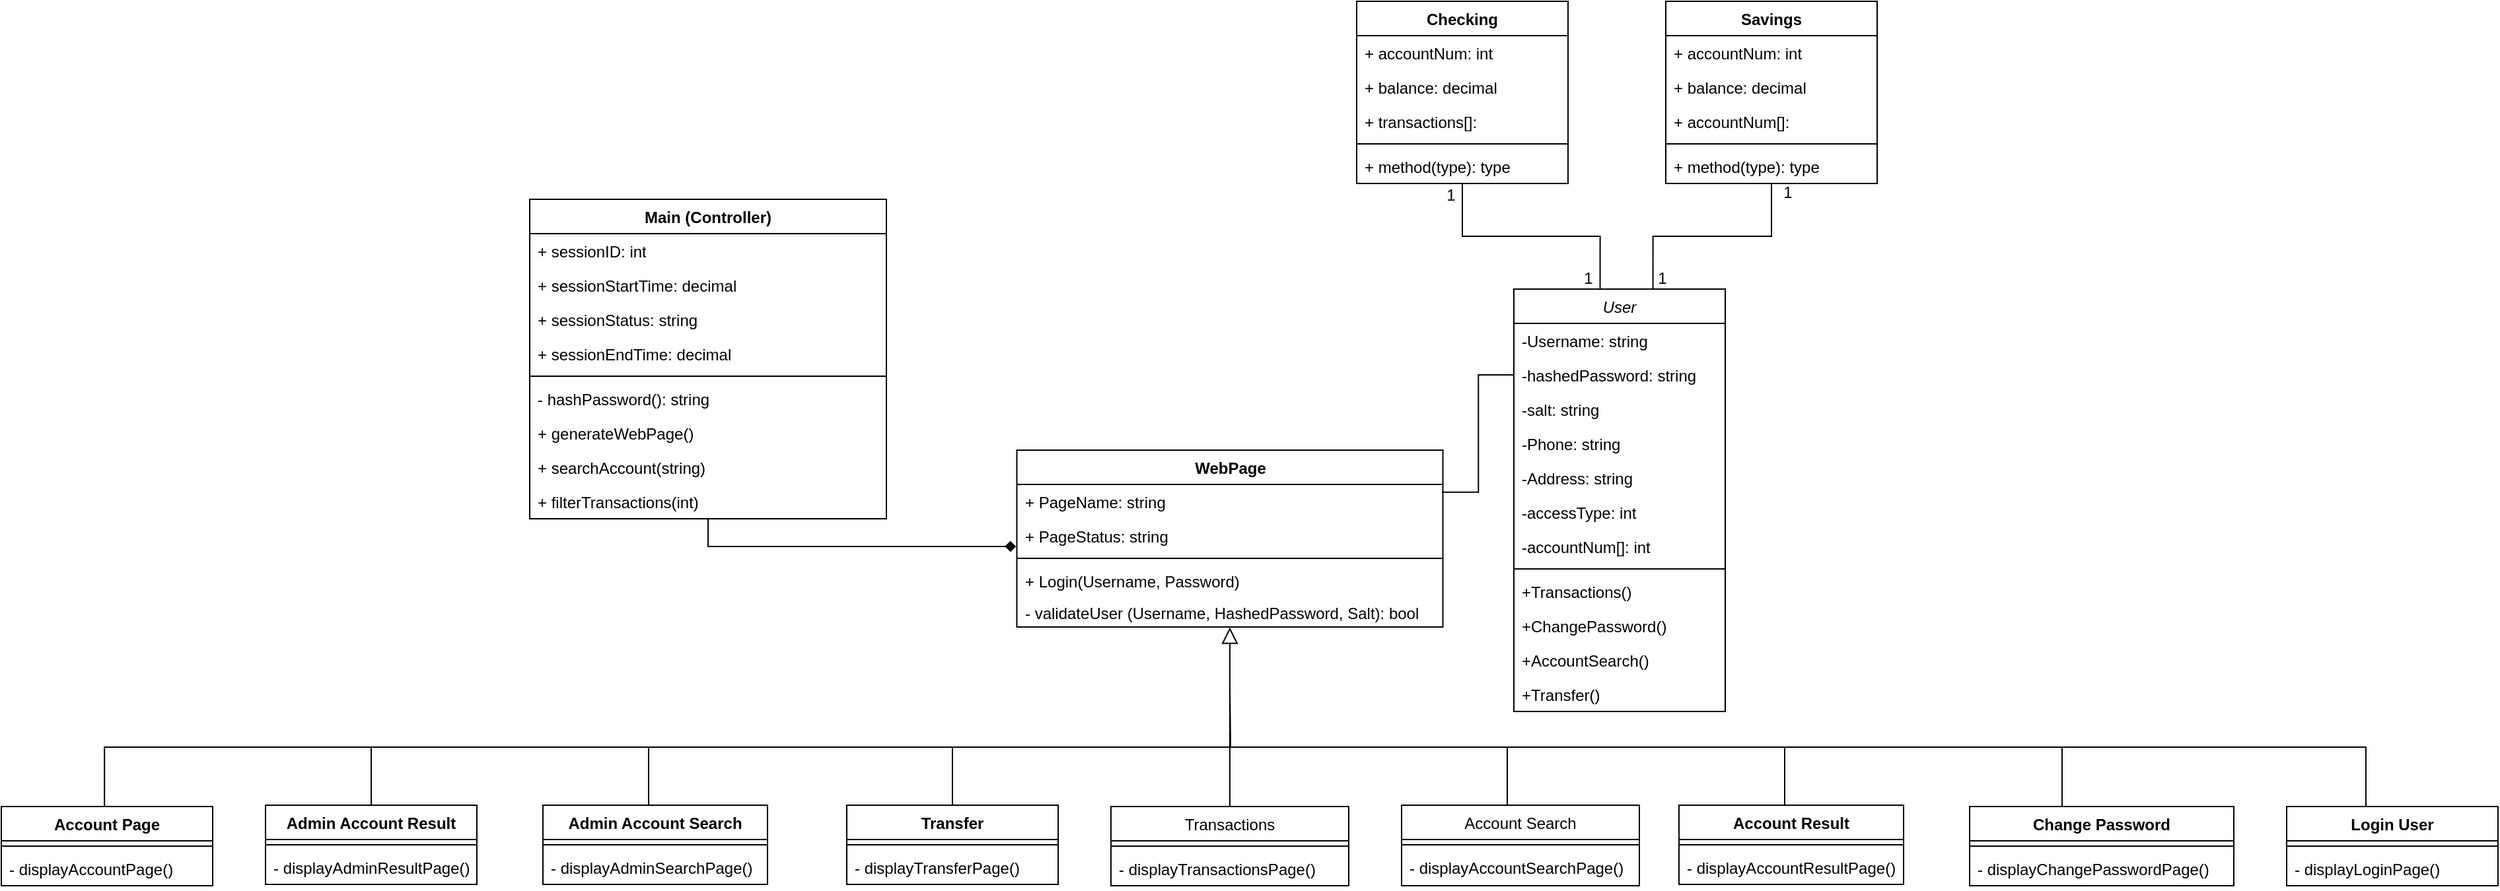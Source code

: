 <mxfile version="23.0.2" type="device">
  <diagram id="C5RBs43oDa-KdzZeNtuy" name="Page-1">
    <mxGraphModel dx="2993" dy="1503" grid="1" gridSize="10" guides="1" tooltips="1" connect="1" arrows="1" fold="1" page="0" pageScale="1" pageWidth="827" pageHeight="1169" math="0" shadow="0">
      <root>
        <mxCell id="WIyWlLk6GJQsqaUBKTNV-0" />
        <mxCell id="WIyWlLk6GJQsqaUBKTNV-1" parent="WIyWlLk6GJQsqaUBKTNV-0" />
        <mxCell id="zkfFHV4jXpPFQw0GAbJ--0" value="User" style="swimlane;fontStyle=2;align=center;verticalAlign=top;childLayout=stackLayout;horizontal=1;startSize=26;horizontalStack=0;resizeParent=1;resizeLast=0;collapsible=1;marginBottom=0;rounded=0;shadow=0;strokeWidth=1;" parent="WIyWlLk6GJQsqaUBKTNV-1" vertex="1">
          <mxGeometry x="-155" y="-2" width="160" height="320" as="geometry">
            <mxRectangle x="230" y="140" width="160" height="26" as="alternateBounds" />
          </mxGeometry>
        </mxCell>
        <mxCell id="zkfFHV4jXpPFQw0GAbJ--1" value="-Username: string" style="text;align=left;verticalAlign=top;spacingLeft=4;spacingRight=4;overflow=hidden;rotatable=0;points=[[0,0.5],[1,0.5]];portConstraint=eastwest;" parent="zkfFHV4jXpPFQw0GAbJ--0" vertex="1">
          <mxGeometry y="26" width="160" height="26" as="geometry" />
        </mxCell>
        <mxCell id="zkfFHV4jXpPFQw0GAbJ--2" value="-hashedPassword: string" style="text;align=left;verticalAlign=top;spacingLeft=4;spacingRight=4;overflow=hidden;rotatable=0;points=[[0,0.5],[1,0.5]];portConstraint=eastwest;rounded=0;shadow=0;html=0;" parent="zkfFHV4jXpPFQw0GAbJ--0" vertex="1">
          <mxGeometry y="52" width="160" height="26" as="geometry" />
        </mxCell>
        <mxCell id="U9IKEfhW0qDTmxx3z3BE-90" value="-salt: string" style="text;align=left;verticalAlign=top;spacingLeft=4;spacingRight=4;overflow=hidden;rotatable=0;points=[[0,0.5],[1,0.5]];portConstraint=eastwest;rounded=0;shadow=0;html=0;" parent="zkfFHV4jXpPFQw0GAbJ--0" vertex="1">
          <mxGeometry y="78" width="160" height="26" as="geometry" />
        </mxCell>
        <mxCell id="zkfFHV4jXpPFQw0GAbJ--3" value="-Phone: string" style="text;align=left;verticalAlign=top;spacingLeft=4;spacingRight=4;overflow=hidden;rotatable=0;points=[[0,0.5],[1,0.5]];portConstraint=eastwest;rounded=0;shadow=0;html=0;" parent="zkfFHV4jXpPFQw0GAbJ--0" vertex="1">
          <mxGeometry y="104" width="160" height="26" as="geometry" />
        </mxCell>
        <mxCell id="U9IKEfhW0qDTmxx3z3BE-85" value="-Address: string" style="text;align=left;verticalAlign=top;spacingLeft=4;spacingRight=4;overflow=hidden;rotatable=0;points=[[0,0.5],[1,0.5]];portConstraint=eastwest;rounded=0;shadow=0;html=0;" parent="zkfFHV4jXpPFQw0GAbJ--0" vertex="1">
          <mxGeometry y="130" width="160" height="26" as="geometry" />
        </mxCell>
        <mxCell id="U9IKEfhW0qDTmxx3z3BE-86" value="-accessType: int" style="text;align=left;verticalAlign=top;spacingLeft=4;spacingRight=4;overflow=hidden;rotatable=0;points=[[0,0.5],[1,0.5]];portConstraint=eastwest;rounded=0;shadow=0;html=0;" parent="zkfFHV4jXpPFQw0GAbJ--0" vertex="1">
          <mxGeometry y="156" width="160" height="26" as="geometry" />
        </mxCell>
        <mxCell id="U9IKEfhW0qDTmxx3z3BE-89" value="-accountNum[]: int" style="text;align=left;verticalAlign=top;spacingLeft=4;spacingRight=4;overflow=hidden;rotatable=0;points=[[0,0.5],[1,0.5]];portConstraint=eastwest;rounded=0;shadow=0;html=0;" parent="zkfFHV4jXpPFQw0GAbJ--0" vertex="1">
          <mxGeometry y="182" width="160" height="26" as="geometry" />
        </mxCell>
        <mxCell id="zkfFHV4jXpPFQw0GAbJ--4" value="" style="line;html=1;strokeWidth=1;align=left;verticalAlign=middle;spacingTop=-1;spacingLeft=3;spacingRight=3;rotatable=0;labelPosition=right;points=[];portConstraint=eastwest;" parent="zkfFHV4jXpPFQw0GAbJ--0" vertex="1">
          <mxGeometry y="208" width="160" height="8" as="geometry" />
        </mxCell>
        <mxCell id="zkfFHV4jXpPFQw0GAbJ--5" value="+Transactions()" style="text;align=left;verticalAlign=top;spacingLeft=4;spacingRight=4;overflow=hidden;rotatable=0;points=[[0,0.5],[1,0.5]];portConstraint=eastwest;" parent="zkfFHV4jXpPFQw0GAbJ--0" vertex="1">
          <mxGeometry y="216" width="160" height="26" as="geometry" />
        </mxCell>
        <mxCell id="U9IKEfhW0qDTmxx3z3BE-101" value="+ChangePassword()" style="text;align=left;verticalAlign=top;spacingLeft=4;spacingRight=4;overflow=hidden;rotatable=0;points=[[0,0.5],[1,0.5]];portConstraint=eastwest;" parent="zkfFHV4jXpPFQw0GAbJ--0" vertex="1">
          <mxGeometry y="242" width="160" height="26" as="geometry" />
        </mxCell>
        <mxCell id="U9IKEfhW0qDTmxx3z3BE-102" value="+AccountSearch()" style="text;align=left;verticalAlign=top;spacingLeft=4;spacingRight=4;overflow=hidden;rotatable=0;points=[[0,0.5],[1,0.5]];portConstraint=eastwest;" parent="zkfFHV4jXpPFQw0GAbJ--0" vertex="1">
          <mxGeometry y="268" width="160" height="26" as="geometry" />
        </mxCell>
        <mxCell id="U9IKEfhW0qDTmxx3z3BE-87" value="+Transfer()" style="text;align=left;verticalAlign=top;spacingLeft=4;spacingRight=4;overflow=hidden;rotatable=0;points=[[0,0.5],[1,0.5]];portConstraint=eastwest;" parent="zkfFHV4jXpPFQw0GAbJ--0" vertex="1">
          <mxGeometry y="294" width="160" height="26" as="geometry" />
        </mxCell>
        <mxCell id="U9IKEfhW0qDTmxx3z3BE-13" style="edgeStyle=orthogonalEdgeStyle;rounded=0;orthogonalLoop=1;jettySize=auto;html=1;exitX=0.5;exitY=1;exitDx=0;exitDy=0;entryX=-0.002;entryY=0.807;entryDx=0;entryDy=0;endArrow=diamond;endFill=1;entryPerimeter=0;" parent="WIyWlLk6GJQsqaUBKTNV-1" source="U9IKEfhW0qDTmxx3z3BE-5" target="U9IKEfhW0qDTmxx3z3BE-103" edge="1">
          <mxGeometry relative="1" as="geometry" />
        </mxCell>
        <mxCell id="U9IKEfhW0qDTmxx3z3BE-5" value="Main (Controller)" style="swimlane;fontStyle=1;align=center;verticalAlign=top;childLayout=stackLayout;horizontal=1;startSize=26;horizontalStack=0;resizeParent=1;resizeParentMax=0;resizeLast=0;collapsible=1;marginBottom=0;whiteSpace=wrap;html=1;" parent="WIyWlLk6GJQsqaUBKTNV-1" vertex="1">
          <mxGeometry x="-900" y="-70" width="270" height="242" as="geometry" />
        </mxCell>
        <mxCell id="U9IKEfhW0qDTmxx3z3BE-6" value="+ sessionID: int" style="text;strokeColor=none;fillColor=none;align=left;verticalAlign=top;spacingLeft=4;spacingRight=4;overflow=hidden;rotatable=0;points=[[0,0.5],[1,0.5]];portConstraint=eastwest;whiteSpace=wrap;html=1;" parent="U9IKEfhW0qDTmxx3z3BE-5" vertex="1">
          <mxGeometry y="26" width="270" height="26" as="geometry" />
        </mxCell>
        <mxCell id="j_I1Y4O-7dPS4a24iLhH-1" value="+ sessionStartTime: decimal" style="text;strokeColor=none;fillColor=none;align=left;verticalAlign=top;spacingLeft=4;spacingRight=4;overflow=hidden;rotatable=0;points=[[0,0.5],[1,0.5]];portConstraint=eastwest;whiteSpace=wrap;html=1;" vertex="1" parent="U9IKEfhW0qDTmxx3z3BE-5">
          <mxGeometry y="52" width="270" height="26" as="geometry" />
        </mxCell>
        <mxCell id="j_I1Y4O-7dPS4a24iLhH-0" value="+ sessionStatus: string" style="text;strokeColor=none;fillColor=none;align=left;verticalAlign=top;spacingLeft=4;spacingRight=4;overflow=hidden;rotatable=0;points=[[0,0.5],[1,0.5]];portConstraint=eastwest;whiteSpace=wrap;html=1;" vertex="1" parent="U9IKEfhW0qDTmxx3z3BE-5">
          <mxGeometry y="78" width="270" height="26" as="geometry" />
        </mxCell>
        <mxCell id="j_I1Y4O-7dPS4a24iLhH-2" value="+ sessionEndTime: decimal" style="text;strokeColor=none;fillColor=none;align=left;verticalAlign=top;spacingLeft=4;spacingRight=4;overflow=hidden;rotatable=0;points=[[0,0.5],[1,0.5]];portConstraint=eastwest;whiteSpace=wrap;html=1;" vertex="1" parent="U9IKEfhW0qDTmxx3z3BE-5">
          <mxGeometry y="104" width="270" height="26" as="geometry" />
        </mxCell>
        <mxCell id="U9IKEfhW0qDTmxx3z3BE-7" value="" style="line;strokeWidth=1;fillColor=none;align=left;verticalAlign=middle;spacingTop=-1;spacingLeft=3;spacingRight=3;rotatable=0;labelPosition=right;points=[];portConstraint=eastwest;strokeColor=inherit;" parent="U9IKEfhW0qDTmxx3z3BE-5" vertex="1">
          <mxGeometry y="130" width="270" height="8" as="geometry" />
        </mxCell>
        <mxCell id="U9IKEfhW0qDTmxx3z3BE-8" value="- hashPassword(): string" style="text;strokeColor=none;fillColor=none;align=left;verticalAlign=top;spacingLeft=4;spacingRight=4;overflow=hidden;rotatable=0;points=[[0,0.5],[1,0.5]];portConstraint=eastwest;whiteSpace=wrap;html=1;" parent="U9IKEfhW0qDTmxx3z3BE-5" vertex="1">
          <mxGeometry y="138" width="270" height="26" as="geometry" />
        </mxCell>
        <mxCell id="j_I1Y4O-7dPS4a24iLhH-4" value="+ generateWebPage()" style="text;strokeColor=none;fillColor=none;align=left;verticalAlign=top;spacingLeft=4;spacingRight=4;overflow=hidden;rotatable=0;points=[[0,0.5],[1,0.5]];portConstraint=eastwest;whiteSpace=wrap;html=1;" vertex="1" parent="U9IKEfhW0qDTmxx3z3BE-5">
          <mxGeometry y="164" width="270" height="26" as="geometry" />
        </mxCell>
        <mxCell id="j_I1Y4O-7dPS4a24iLhH-3" value="+ searchAccount(string)" style="text;strokeColor=none;fillColor=none;align=left;verticalAlign=top;spacingLeft=4;spacingRight=4;overflow=hidden;rotatable=0;points=[[0,0.5],[1,0.5]];portConstraint=eastwest;whiteSpace=wrap;html=1;" vertex="1" parent="U9IKEfhW0qDTmxx3z3BE-5">
          <mxGeometry y="190" width="270" height="26" as="geometry" />
        </mxCell>
        <mxCell id="j_I1Y4O-7dPS4a24iLhH-5" value="+ filterTransactions(int)" style="text;strokeColor=none;fillColor=none;align=left;verticalAlign=top;spacingLeft=4;spacingRight=4;overflow=hidden;rotatable=0;points=[[0,0.5],[1,0.5]];portConstraint=eastwest;whiteSpace=wrap;html=1;" vertex="1" parent="U9IKEfhW0qDTmxx3z3BE-5">
          <mxGeometry y="216" width="270" height="26" as="geometry" />
        </mxCell>
        <mxCell id="U9IKEfhW0qDTmxx3z3BE-9" value="WebPage" style="swimlane;fontStyle=1;align=center;verticalAlign=top;childLayout=stackLayout;horizontal=1;startSize=26;horizontalStack=0;resizeParent=1;resizeParentMax=0;resizeLast=0;collapsible=1;marginBottom=0;whiteSpace=wrap;html=1;" parent="WIyWlLk6GJQsqaUBKTNV-1" vertex="1">
          <mxGeometry x="-531.25" y="120" width="322.5" height="134" as="geometry">
            <mxRectangle x="-450" y="136" width="90" height="30" as="alternateBounds" />
          </mxGeometry>
        </mxCell>
        <mxCell id="U9IKEfhW0qDTmxx3z3BE-10" value="+ PageName: string" style="text;strokeColor=none;fillColor=none;align=left;verticalAlign=top;spacingLeft=4;spacingRight=4;overflow=hidden;rotatable=0;points=[[0,0.5],[1,0.5]];portConstraint=eastwest;whiteSpace=wrap;html=1;" parent="U9IKEfhW0qDTmxx3z3BE-9" vertex="1">
          <mxGeometry y="26" width="322.5" height="26" as="geometry" />
        </mxCell>
        <mxCell id="U9IKEfhW0qDTmxx3z3BE-103" value="+ PageStatus: string" style="text;strokeColor=none;fillColor=none;align=left;verticalAlign=top;spacingLeft=4;spacingRight=4;overflow=hidden;rotatable=0;points=[[0,0.5],[1,0.5]];portConstraint=eastwest;whiteSpace=wrap;html=1;" parent="U9IKEfhW0qDTmxx3z3BE-9" vertex="1">
          <mxGeometry y="52" width="322.5" height="26" as="geometry" />
        </mxCell>
        <mxCell id="U9IKEfhW0qDTmxx3z3BE-11" value="" style="line;strokeWidth=1;fillColor=none;align=left;verticalAlign=middle;spacingTop=-1;spacingLeft=3;spacingRight=3;rotatable=0;labelPosition=right;points=[];portConstraint=eastwest;strokeColor=inherit;" parent="U9IKEfhW0qDTmxx3z3BE-9" vertex="1">
          <mxGeometry y="78" width="322.5" height="8" as="geometry" />
        </mxCell>
        <mxCell id="U9IKEfhW0qDTmxx3z3BE-12" value="+ Login(Username, Password)&lt;br&gt;" style="text;strokeColor=none;fillColor=none;align=left;verticalAlign=top;spacingLeft=4;spacingRight=4;overflow=hidden;rotatable=0;points=[[0,0.5],[1,0.5]];portConstraint=eastwest;whiteSpace=wrap;html=1;" parent="U9IKEfhW0qDTmxx3z3BE-9" vertex="1">
          <mxGeometry y="86" width="322.5" height="24" as="geometry" />
        </mxCell>
        <mxCell id="U9IKEfhW0qDTmxx3z3BE-104" value="- validateUser (Username, HashedPassword, Salt): bool" style="text;strokeColor=none;fillColor=none;align=left;verticalAlign=top;spacingLeft=4;spacingRight=4;overflow=hidden;rotatable=0;points=[[0,0.5],[1,0.5]];portConstraint=eastwest;whiteSpace=wrap;html=1;" parent="U9IKEfhW0qDTmxx3z3BE-9" vertex="1">
          <mxGeometry y="110" width="322.5" height="24" as="geometry" />
        </mxCell>
        <mxCell id="U9IKEfhW0qDTmxx3z3BE-14" style="edgeStyle=orthogonalEdgeStyle;rounded=0;orthogonalLoop=1;jettySize=auto;html=1;exitX=0.998;exitY=0.228;exitDx=0;exitDy=0;entryX=0;entryY=0.5;entryDx=0;entryDy=0;endArrow=none;endFill=0;exitPerimeter=0;" parent="WIyWlLk6GJQsqaUBKTNV-1" source="U9IKEfhW0qDTmxx3z3BE-10" target="zkfFHV4jXpPFQw0GAbJ--2" edge="1">
          <mxGeometry relative="1" as="geometry">
            <mxPoint x="-60" y="139" as="sourcePoint" />
          </mxGeometry>
        </mxCell>
        <mxCell id="j_I1Y4O-7dPS4a24iLhH-14" style="edgeStyle=orthogonalEdgeStyle;rounded=0;orthogonalLoop=1;jettySize=auto;html=1;exitX=0.5;exitY=0;exitDx=0;exitDy=0;endArrow=none;endFill=0;" edge="1" parent="WIyWlLk6GJQsqaUBKTNV-1" source="U9IKEfhW0qDTmxx3z3BE-22">
          <mxGeometry relative="1" as="geometry">
            <mxPoint x="-370" y="340" as="targetPoint" />
            <Array as="points">
              <mxPoint x="-160" y="345" />
              <mxPoint x="-370" y="345" />
            </Array>
          </mxGeometry>
        </mxCell>
        <mxCell id="U9IKEfhW0qDTmxx3z3BE-22" value="Account Search" style="swimlane;fontStyle=0;align=center;verticalAlign=top;childLayout=stackLayout;horizontal=1;startSize=26;horizontalStack=0;resizeParent=1;resizeLast=0;collapsible=1;marginBottom=0;rounded=0;shadow=0;strokeWidth=1;" parent="WIyWlLk6GJQsqaUBKTNV-1" vertex="1">
          <mxGeometry x="-240" y="389" width="180" height="61" as="geometry">
            <mxRectangle x="340" y="380" width="170" height="26" as="alternateBounds" />
          </mxGeometry>
        </mxCell>
        <mxCell id="U9IKEfhW0qDTmxx3z3BE-24" value="" style="line;html=1;strokeWidth=1;align=left;verticalAlign=middle;spacingTop=-1;spacingLeft=3;spacingRight=3;rotatable=0;labelPosition=right;points=[];portConstraint=eastwest;" parent="U9IKEfhW0qDTmxx3z3BE-22" vertex="1">
          <mxGeometry y="26" width="180" height="8" as="geometry" />
        </mxCell>
        <mxCell id="j_I1Y4O-7dPS4a24iLhH-26" value="- displayAccountSearchPage()" style="text;strokeColor=none;fillColor=none;align=left;verticalAlign=top;spacingLeft=4;spacingRight=4;overflow=hidden;rotatable=0;points=[[0,0.5],[1,0.5]];portConstraint=eastwest;whiteSpace=wrap;html=1;" vertex="1" parent="U9IKEfhW0qDTmxx3z3BE-22">
          <mxGeometry y="34" width="180" height="26" as="geometry" />
        </mxCell>
        <mxCell id="j_I1Y4O-7dPS4a24iLhH-15" style="edgeStyle=orthogonalEdgeStyle;rounded=0;orthogonalLoop=1;jettySize=auto;html=1;exitX=0.5;exitY=0;exitDx=0;exitDy=0;endArrow=none;endFill=0;" edge="1" parent="WIyWlLk6GJQsqaUBKTNV-1" source="U9IKEfhW0qDTmxx3z3BE-27">
          <mxGeometry relative="1" as="geometry">
            <mxPoint x="-370" y="300" as="targetPoint" />
          </mxGeometry>
        </mxCell>
        <mxCell id="U9IKEfhW0qDTmxx3z3BE-27" value="Transfer" style="swimlane;fontStyle=1;align=center;verticalAlign=top;childLayout=stackLayout;horizontal=1;startSize=26;horizontalStack=0;resizeParent=1;resizeParentMax=0;resizeLast=0;collapsible=1;marginBottom=0;whiteSpace=wrap;html=1;" parent="WIyWlLk6GJQsqaUBKTNV-1" vertex="1">
          <mxGeometry x="-660" y="389" width="160" height="60" as="geometry" />
        </mxCell>
        <mxCell id="U9IKEfhW0qDTmxx3z3BE-29" value="" style="line;strokeWidth=1;fillColor=none;align=left;verticalAlign=middle;spacingTop=-1;spacingLeft=3;spacingRight=3;rotatable=0;labelPosition=right;points=[];portConstraint=eastwest;strokeColor=inherit;" parent="U9IKEfhW0qDTmxx3z3BE-27" vertex="1">
          <mxGeometry y="26" width="160" height="8" as="geometry" />
        </mxCell>
        <mxCell id="j_I1Y4O-7dPS4a24iLhH-27" value="- displayTransferPage()" style="text;strokeColor=none;fillColor=none;align=left;verticalAlign=top;spacingLeft=4;spacingRight=4;overflow=hidden;rotatable=0;points=[[0,0.5],[1,0.5]];portConstraint=eastwest;whiteSpace=wrap;html=1;" vertex="1" parent="U9IKEfhW0qDTmxx3z3BE-27">
          <mxGeometry y="34" width="160" height="26" as="geometry" />
        </mxCell>
        <mxCell id="j_I1Y4O-7dPS4a24iLhH-16" style="edgeStyle=orthogonalEdgeStyle;rounded=0;orthogonalLoop=1;jettySize=auto;html=1;exitX=0.5;exitY=0;exitDx=0;exitDy=0;endArrow=none;endFill=0;" edge="1" parent="WIyWlLk6GJQsqaUBKTNV-1" source="U9IKEfhW0qDTmxx3z3BE-40">
          <mxGeometry relative="1" as="geometry">
            <mxPoint x="-570" y="345" as="targetPoint" />
            <Array as="points">
              <mxPoint x="-810" y="345" />
            </Array>
          </mxGeometry>
        </mxCell>
        <mxCell id="U9IKEfhW0qDTmxx3z3BE-40" value="Admin Account Search" style="swimlane;fontStyle=1;align=center;verticalAlign=top;childLayout=stackLayout;horizontal=1;startSize=26;horizontalStack=0;resizeParent=1;resizeParentMax=0;resizeLast=0;collapsible=1;marginBottom=0;whiteSpace=wrap;html=1;" parent="WIyWlLk6GJQsqaUBKTNV-1" vertex="1">
          <mxGeometry x="-890" y="389" width="170" height="60" as="geometry" />
        </mxCell>
        <mxCell id="U9IKEfhW0qDTmxx3z3BE-42" value="" style="line;strokeWidth=1;fillColor=none;align=left;verticalAlign=middle;spacingTop=-1;spacingLeft=3;spacingRight=3;rotatable=0;labelPosition=right;points=[];portConstraint=eastwest;strokeColor=inherit;" parent="U9IKEfhW0qDTmxx3z3BE-40" vertex="1">
          <mxGeometry y="26" width="170" height="8" as="geometry" />
        </mxCell>
        <mxCell id="j_I1Y4O-7dPS4a24iLhH-24" value="- displayAdminSearchPage()" style="text;strokeColor=none;fillColor=none;align=left;verticalAlign=top;spacingLeft=4;spacingRight=4;overflow=hidden;rotatable=0;points=[[0,0.5],[1,0.5]];portConstraint=eastwest;whiteSpace=wrap;html=1;" vertex="1" parent="U9IKEfhW0qDTmxx3z3BE-40">
          <mxGeometry y="34" width="170" height="26" as="geometry" />
        </mxCell>
        <mxCell id="j_I1Y4O-7dPS4a24iLhH-19" style="edgeStyle=orthogonalEdgeStyle;rounded=0;orthogonalLoop=1;jettySize=auto;html=1;exitX=0.5;exitY=0;exitDx=0;exitDy=0;endArrow=none;endFill=0;" edge="1" parent="WIyWlLk6GJQsqaUBKTNV-1" source="U9IKEfhW0qDTmxx3z3BE-44">
          <mxGeometry relative="1" as="geometry">
            <mxPoint x="-220" y="345" as="targetPoint" />
            <Array as="points">
              <mxPoint x="50" y="345" />
            </Array>
          </mxGeometry>
        </mxCell>
        <mxCell id="U9IKEfhW0qDTmxx3z3BE-44" value="Account Result" style="swimlane;fontStyle=1;align=center;verticalAlign=top;childLayout=stackLayout;horizontal=1;startSize=26;horizontalStack=0;resizeParent=1;resizeParentMax=0;resizeLast=0;collapsible=1;marginBottom=0;whiteSpace=wrap;html=1;" parent="WIyWlLk6GJQsqaUBKTNV-1" vertex="1">
          <mxGeometry x="-30" y="389" width="170" height="60" as="geometry" />
        </mxCell>
        <mxCell id="U9IKEfhW0qDTmxx3z3BE-46" value="" style="line;strokeWidth=1;fillColor=none;align=left;verticalAlign=middle;spacingTop=-1;spacingLeft=3;spacingRight=3;rotatable=0;labelPosition=right;points=[];portConstraint=eastwest;strokeColor=inherit;" parent="U9IKEfhW0qDTmxx3z3BE-44" vertex="1">
          <mxGeometry y="26" width="170" height="8" as="geometry" />
        </mxCell>
        <mxCell id="j_I1Y4O-7dPS4a24iLhH-28" value="- displayAccountResultPage()" style="text;strokeColor=none;fillColor=none;align=left;verticalAlign=top;spacingLeft=4;spacingRight=4;overflow=hidden;rotatable=0;points=[[0,0.5],[1,0.5]];portConstraint=eastwest;whiteSpace=wrap;html=1;" vertex="1" parent="U9IKEfhW0qDTmxx3z3BE-44">
          <mxGeometry y="34" width="170" height="26" as="geometry" />
        </mxCell>
        <mxCell id="j_I1Y4O-7dPS4a24iLhH-17" style="edgeStyle=orthogonalEdgeStyle;rounded=0;orthogonalLoop=1;jettySize=auto;html=1;exitX=0.5;exitY=0;exitDx=0;exitDy=0;endArrow=none;endFill=0;" edge="1" parent="WIyWlLk6GJQsqaUBKTNV-1" source="U9IKEfhW0qDTmxx3z3BE-48">
          <mxGeometry relative="1" as="geometry">
            <mxPoint x="-770" y="345" as="targetPoint" />
            <Array as="points">
              <mxPoint x="-1020" y="345" />
            </Array>
          </mxGeometry>
        </mxCell>
        <mxCell id="U9IKEfhW0qDTmxx3z3BE-48" value="Admin Account Result" style="swimlane;fontStyle=1;align=center;verticalAlign=top;childLayout=stackLayout;horizontal=1;startSize=26;horizontalStack=0;resizeParent=1;resizeParentMax=0;resizeLast=0;collapsible=1;marginBottom=0;whiteSpace=wrap;html=1;" parent="WIyWlLk6GJQsqaUBKTNV-1" vertex="1">
          <mxGeometry x="-1100" y="389" width="160" height="60" as="geometry" />
        </mxCell>
        <mxCell id="U9IKEfhW0qDTmxx3z3BE-50" value="" style="line;strokeWidth=1;fillColor=none;align=left;verticalAlign=middle;spacingTop=-1;spacingLeft=3;spacingRight=3;rotatable=0;labelPosition=right;points=[];portConstraint=eastwest;strokeColor=inherit;" parent="U9IKEfhW0qDTmxx3z3BE-48" vertex="1">
          <mxGeometry y="26" width="160" height="8" as="geometry" />
        </mxCell>
        <mxCell id="j_I1Y4O-7dPS4a24iLhH-23" value="- displayAdminResultPage()" style="text;strokeColor=none;fillColor=none;align=left;verticalAlign=top;spacingLeft=4;spacingRight=4;overflow=hidden;rotatable=0;points=[[0,0.5],[1,0.5]];portConstraint=eastwest;whiteSpace=wrap;html=1;" vertex="1" parent="U9IKEfhW0qDTmxx3z3BE-48">
          <mxGeometry y="34" width="160" height="26" as="geometry" />
        </mxCell>
        <mxCell id="j_I1Y4O-7dPS4a24iLhH-21" style="edgeStyle=orthogonalEdgeStyle;rounded=0;orthogonalLoop=1;jettySize=auto;html=1;exitX=0.5;exitY=0;exitDx=0;exitDy=0;endArrow=none;endFill=0;" edge="1" parent="WIyWlLk6GJQsqaUBKTNV-1" source="U9IKEfhW0qDTmxx3z3BE-52">
          <mxGeometry relative="1" as="geometry">
            <mxPoint x="260" y="345" as="targetPoint" />
            <Array as="points">
              <mxPoint x="490" y="345" />
            </Array>
          </mxGeometry>
        </mxCell>
        <mxCell id="U9IKEfhW0qDTmxx3z3BE-52" value="Login User" style="swimlane;fontStyle=1;align=center;verticalAlign=top;childLayout=stackLayout;horizontal=1;startSize=26;horizontalStack=0;resizeParent=1;resizeParentMax=0;resizeLast=0;collapsible=1;marginBottom=0;whiteSpace=wrap;html=1;" parent="WIyWlLk6GJQsqaUBKTNV-1" vertex="1">
          <mxGeometry x="430" y="390" width="160" height="60" as="geometry" />
        </mxCell>
        <mxCell id="U9IKEfhW0qDTmxx3z3BE-54" value="" style="line;strokeWidth=1;fillColor=none;align=left;verticalAlign=middle;spacingTop=-1;spacingLeft=3;spacingRight=3;rotatable=0;labelPosition=right;points=[];portConstraint=eastwest;strokeColor=inherit;" parent="U9IKEfhW0qDTmxx3z3BE-52" vertex="1">
          <mxGeometry y="26" width="160" height="8" as="geometry" />
        </mxCell>
        <mxCell id="j_I1Y4O-7dPS4a24iLhH-30" value="- displayLoginPage()" style="text;strokeColor=none;fillColor=none;align=left;verticalAlign=top;spacingLeft=4;spacingRight=4;overflow=hidden;rotatable=0;points=[[0,0.5],[1,0.5]];portConstraint=eastwest;whiteSpace=wrap;html=1;" vertex="1" parent="U9IKEfhW0qDTmxx3z3BE-52">
          <mxGeometry y="34" width="160" height="26" as="geometry" />
        </mxCell>
        <mxCell id="j_I1Y4O-7dPS4a24iLhH-18" style="edgeStyle=orthogonalEdgeStyle;rounded=0;orthogonalLoop=1;jettySize=auto;html=1;exitX=0.488;exitY=0.007;exitDx=0;exitDy=0;endArrow=none;endFill=0;exitPerimeter=0;" edge="1" parent="WIyWlLk6GJQsqaUBKTNV-1" source="U9IKEfhW0qDTmxx3z3BE-56">
          <mxGeometry relative="1" as="geometry">
            <mxPoint x="-1001" y="345" as="targetPoint" />
            <mxPoint x="-1234" y="345" as="sourcePoint" />
            <Array as="points">
              <mxPoint x="-1222" y="345" />
            </Array>
          </mxGeometry>
        </mxCell>
        <mxCell id="U9IKEfhW0qDTmxx3z3BE-56" value="Account Page" style="swimlane;fontStyle=1;align=center;verticalAlign=top;childLayout=stackLayout;horizontal=1;startSize=26;horizontalStack=0;resizeParent=1;resizeParentMax=0;resizeLast=0;collapsible=1;marginBottom=0;whiteSpace=wrap;html=1;" parent="WIyWlLk6GJQsqaUBKTNV-1" vertex="1">
          <mxGeometry x="-1300" y="390" width="160" height="60" as="geometry" />
        </mxCell>
        <mxCell id="U9IKEfhW0qDTmxx3z3BE-58" value="" style="line;strokeWidth=1;fillColor=none;align=left;verticalAlign=middle;spacingTop=-1;spacingLeft=3;spacingRight=3;rotatable=0;labelPosition=right;points=[];portConstraint=eastwest;strokeColor=inherit;" parent="U9IKEfhW0qDTmxx3z3BE-56" vertex="1">
          <mxGeometry y="26" width="160" height="8" as="geometry" />
        </mxCell>
        <mxCell id="U9IKEfhW0qDTmxx3z3BE-59" value="- displayAccountPage()" style="text;strokeColor=none;fillColor=none;align=left;verticalAlign=top;spacingLeft=4;spacingRight=4;overflow=hidden;rotatable=0;points=[[0,0.5],[1,0.5]];portConstraint=eastwest;whiteSpace=wrap;html=1;" parent="U9IKEfhW0qDTmxx3z3BE-56" vertex="1">
          <mxGeometry y="34" width="160" height="26" as="geometry" />
        </mxCell>
        <mxCell id="j_I1Y4O-7dPS4a24iLhH-20" style="edgeStyle=orthogonalEdgeStyle;rounded=0;orthogonalLoop=1;jettySize=auto;html=1;exitX=0.437;exitY=0.001;exitDx=0;exitDy=0;exitPerimeter=0;endArrow=none;endFill=0;" edge="1" parent="WIyWlLk6GJQsqaUBKTNV-1" source="U9IKEfhW0qDTmxx3z3BE-60">
          <mxGeometry relative="1" as="geometry">
            <mxPoint x="40" y="345" as="targetPoint" />
            <mxPoint x="260" y="389.0" as="sourcePoint" />
            <Array as="points">
              <mxPoint x="260" y="345" />
            </Array>
          </mxGeometry>
        </mxCell>
        <mxCell id="U9IKEfhW0qDTmxx3z3BE-60" value="Change Password" style="swimlane;fontStyle=1;align=center;verticalAlign=top;childLayout=stackLayout;horizontal=1;startSize=26;horizontalStack=0;resizeParent=1;resizeParentMax=0;resizeLast=0;collapsible=1;marginBottom=0;whiteSpace=wrap;html=1;" parent="WIyWlLk6GJQsqaUBKTNV-1" vertex="1">
          <mxGeometry x="190" y="390" width="200" height="60" as="geometry" />
        </mxCell>
        <mxCell id="U9IKEfhW0qDTmxx3z3BE-62" value="" style="line;strokeWidth=1;fillColor=none;align=left;verticalAlign=middle;spacingTop=-1;spacingLeft=3;spacingRight=3;rotatable=0;labelPosition=right;points=[];portConstraint=eastwest;strokeColor=inherit;" parent="U9IKEfhW0qDTmxx3z3BE-60" vertex="1">
          <mxGeometry y="26" width="200" height="8" as="geometry" />
        </mxCell>
        <mxCell id="j_I1Y4O-7dPS4a24iLhH-31" value="- displayChangePasswordPage()" style="text;strokeColor=none;fillColor=none;align=left;verticalAlign=top;spacingLeft=4;spacingRight=4;overflow=hidden;rotatable=0;points=[[0,0.5],[1,0.5]];portConstraint=eastwest;whiteSpace=wrap;html=1;" vertex="1" parent="U9IKEfhW0qDTmxx3z3BE-60">
          <mxGeometry y="34" width="200" height="26" as="geometry" />
        </mxCell>
        <mxCell id="U9IKEfhW0qDTmxx3z3BE-92" style="edgeStyle=orthogonalEdgeStyle;rounded=0;orthogonalLoop=1;jettySize=auto;html=1;exitX=0.5;exitY=1;exitDx=0;exitDy=0;endArrow=none;endFill=0;entryX=0.408;entryY=-0.002;entryDx=0;entryDy=0;entryPerimeter=0;" parent="WIyWlLk6GJQsqaUBKTNV-1" source="U9IKEfhW0qDTmxx3z3BE-75" target="zkfFHV4jXpPFQw0GAbJ--0" edge="1">
          <mxGeometry relative="1" as="geometry">
            <mxPoint x="-90" y="40" as="targetPoint" />
          </mxGeometry>
        </mxCell>
        <mxCell id="U9IKEfhW0qDTmxx3z3BE-75" value="Checking" style="swimlane;fontStyle=1;align=center;verticalAlign=top;childLayout=stackLayout;horizontal=1;startSize=26;horizontalStack=0;resizeParent=1;resizeParentMax=0;resizeLast=0;collapsible=1;marginBottom=0;whiteSpace=wrap;html=1;" parent="WIyWlLk6GJQsqaUBKTNV-1" vertex="1">
          <mxGeometry x="-274" y="-220" width="160" height="138" as="geometry" />
        </mxCell>
        <mxCell id="U9IKEfhW0qDTmxx3z3BE-76" value="+ accountNum: int" style="text;strokeColor=none;fillColor=none;align=left;verticalAlign=top;spacingLeft=4;spacingRight=4;overflow=hidden;rotatable=0;points=[[0,0.5],[1,0.5]];portConstraint=eastwest;whiteSpace=wrap;html=1;" parent="U9IKEfhW0qDTmxx3z3BE-75" vertex="1">
          <mxGeometry y="26" width="160" height="26" as="geometry" />
        </mxCell>
        <mxCell id="j_I1Y4O-7dPS4a24iLhH-8" value="+ balance: decimal" style="text;strokeColor=none;fillColor=none;align=left;verticalAlign=top;spacingLeft=4;spacingRight=4;overflow=hidden;rotatable=0;points=[[0,0.5],[1,0.5]];portConstraint=eastwest;whiteSpace=wrap;html=1;" vertex="1" parent="U9IKEfhW0qDTmxx3z3BE-75">
          <mxGeometry y="52" width="160" height="26" as="geometry" />
        </mxCell>
        <mxCell id="j_I1Y4O-7dPS4a24iLhH-10" value="+ transactions[]:&amp;nbsp;" style="text;strokeColor=none;fillColor=none;align=left;verticalAlign=top;spacingLeft=4;spacingRight=4;overflow=hidden;rotatable=0;points=[[0,0.5],[1,0.5]];portConstraint=eastwest;whiteSpace=wrap;html=1;" vertex="1" parent="U9IKEfhW0qDTmxx3z3BE-75">
          <mxGeometry y="78" width="160" height="26" as="geometry" />
        </mxCell>
        <mxCell id="U9IKEfhW0qDTmxx3z3BE-77" value="" style="line;strokeWidth=1;fillColor=none;align=left;verticalAlign=middle;spacingTop=-1;spacingLeft=3;spacingRight=3;rotatable=0;labelPosition=right;points=[];portConstraint=eastwest;strokeColor=inherit;" parent="U9IKEfhW0qDTmxx3z3BE-75" vertex="1">
          <mxGeometry y="104" width="160" height="8" as="geometry" />
        </mxCell>
        <mxCell id="U9IKEfhW0qDTmxx3z3BE-78" value="+ method(type): type" style="text;strokeColor=none;fillColor=none;align=left;verticalAlign=top;spacingLeft=4;spacingRight=4;overflow=hidden;rotatable=0;points=[[0,0.5],[1,0.5]];portConstraint=eastwest;whiteSpace=wrap;html=1;" parent="U9IKEfhW0qDTmxx3z3BE-75" vertex="1">
          <mxGeometry y="112" width="160" height="26" as="geometry" />
        </mxCell>
        <mxCell id="U9IKEfhW0qDTmxx3z3BE-91" style="edgeStyle=orthogonalEdgeStyle;rounded=0;orthogonalLoop=1;jettySize=auto;html=1;exitX=0.5;exitY=1;exitDx=0;exitDy=0;endArrow=none;endFill=0;entryX=0.658;entryY=-0.001;entryDx=0;entryDy=0;entryPerimeter=0;" parent="WIyWlLk6GJQsqaUBKTNV-1" source="U9IKEfhW0qDTmxx3z3BE-79" target="zkfFHV4jXpPFQw0GAbJ--0" edge="1">
          <mxGeometry relative="1" as="geometry">
            <mxPoint x="-50" y="50" as="targetPoint" />
          </mxGeometry>
        </mxCell>
        <mxCell id="U9IKEfhW0qDTmxx3z3BE-79" value="Savings" style="swimlane;fontStyle=1;align=center;verticalAlign=top;childLayout=stackLayout;horizontal=1;startSize=26;horizontalStack=0;resizeParent=1;resizeParentMax=0;resizeLast=0;collapsible=1;marginBottom=0;whiteSpace=wrap;html=1;" parent="WIyWlLk6GJQsqaUBKTNV-1" vertex="1">
          <mxGeometry x="-40" y="-220" width="160" height="138" as="geometry" />
        </mxCell>
        <mxCell id="U9IKEfhW0qDTmxx3z3BE-80" value="+ accountNum: int" style="text;strokeColor=none;fillColor=none;align=left;verticalAlign=top;spacingLeft=4;spacingRight=4;overflow=hidden;rotatable=0;points=[[0,0.5],[1,0.5]];portConstraint=eastwest;whiteSpace=wrap;html=1;" parent="U9IKEfhW0qDTmxx3z3BE-79" vertex="1">
          <mxGeometry y="26" width="160" height="26" as="geometry" />
        </mxCell>
        <mxCell id="j_I1Y4O-7dPS4a24iLhH-7" value="+ balance: decimal" style="text;strokeColor=none;fillColor=none;align=left;verticalAlign=top;spacingLeft=4;spacingRight=4;overflow=hidden;rotatable=0;points=[[0,0.5],[1,0.5]];portConstraint=eastwest;whiteSpace=wrap;html=1;" vertex="1" parent="U9IKEfhW0qDTmxx3z3BE-79">
          <mxGeometry y="52" width="160" height="26" as="geometry" />
        </mxCell>
        <mxCell id="j_I1Y4O-7dPS4a24iLhH-9" value="+ accountNum[]:" style="text;strokeColor=none;fillColor=none;align=left;verticalAlign=top;spacingLeft=4;spacingRight=4;overflow=hidden;rotatable=0;points=[[0,0.5],[1,0.5]];portConstraint=eastwest;whiteSpace=wrap;html=1;" vertex="1" parent="U9IKEfhW0qDTmxx3z3BE-79">
          <mxGeometry y="78" width="160" height="26" as="geometry" />
        </mxCell>
        <mxCell id="U9IKEfhW0qDTmxx3z3BE-81" value="" style="line;strokeWidth=1;fillColor=none;align=left;verticalAlign=middle;spacingTop=-1;spacingLeft=3;spacingRight=3;rotatable=0;labelPosition=right;points=[];portConstraint=eastwest;strokeColor=inherit;" parent="U9IKEfhW0qDTmxx3z3BE-79" vertex="1">
          <mxGeometry y="104" width="160" height="8" as="geometry" />
        </mxCell>
        <mxCell id="U9IKEfhW0qDTmxx3z3BE-82" value="+ method(type): type" style="text;strokeColor=none;fillColor=none;align=left;verticalAlign=top;spacingLeft=4;spacingRight=4;overflow=hidden;rotatable=0;points=[[0,0.5],[1,0.5]];portConstraint=eastwest;whiteSpace=wrap;html=1;" parent="U9IKEfhW0qDTmxx3z3BE-79" vertex="1">
          <mxGeometry y="112" width="160" height="26" as="geometry" />
        </mxCell>
        <mxCell id="U9IKEfhW0qDTmxx3z3BE-96" value="1" style="text;html=1;align=center;verticalAlign=middle;resizable=0;points=[];autosize=1;strokeColor=none;fillColor=none;" parent="WIyWlLk6GJQsqaUBKTNV-1" vertex="1">
          <mxGeometry x="-218" y="-88" width="30" height="30" as="geometry" />
        </mxCell>
        <mxCell id="U9IKEfhW0qDTmxx3z3BE-97" value="1" style="text;html=1;align=center;verticalAlign=middle;resizable=0;points=[];autosize=1;strokeColor=none;fillColor=none;" parent="WIyWlLk6GJQsqaUBKTNV-1" vertex="1">
          <mxGeometry x="-114" y="-25" width="30" height="30" as="geometry" />
        </mxCell>
        <mxCell id="U9IKEfhW0qDTmxx3z3BE-99" value="1" style="text;html=1;align=center;verticalAlign=middle;resizable=0;points=[];autosize=1;strokeColor=none;fillColor=none;" parent="WIyWlLk6GJQsqaUBKTNV-1" vertex="1">
          <mxGeometry x="37" y="-90" width="30" height="30" as="geometry" />
        </mxCell>
        <mxCell id="U9IKEfhW0qDTmxx3z3BE-100" value="1" style="text;html=1;align=center;verticalAlign=middle;resizable=0;points=[];autosize=1;strokeColor=none;fillColor=none;" parent="WIyWlLk6GJQsqaUBKTNV-1" vertex="1">
          <mxGeometry x="-58" y="-25" width="30" height="30" as="geometry" />
        </mxCell>
        <mxCell id="j_I1Y4O-7dPS4a24iLhH-11" value="Transactions" style="swimlane;fontStyle=0;align=center;verticalAlign=top;childLayout=stackLayout;horizontal=1;startSize=26;horizontalStack=0;resizeParent=1;resizeLast=0;collapsible=1;marginBottom=0;rounded=0;shadow=0;strokeWidth=1;" vertex="1" parent="WIyWlLk6GJQsqaUBKTNV-1">
          <mxGeometry x="-460" y="390" width="180" height="60" as="geometry">
            <mxRectangle x="340" y="380" width="170" height="26" as="alternateBounds" />
          </mxGeometry>
        </mxCell>
        <mxCell id="j_I1Y4O-7dPS4a24iLhH-12" value="" style="line;html=1;strokeWidth=1;align=left;verticalAlign=middle;spacingTop=-1;spacingLeft=3;spacingRight=3;rotatable=0;labelPosition=right;points=[];portConstraint=eastwest;" vertex="1" parent="j_I1Y4O-7dPS4a24iLhH-11">
          <mxGeometry y="26" width="180" height="8" as="geometry" />
        </mxCell>
        <mxCell id="j_I1Y4O-7dPS4a24iLhH-25" value="- displayTransactionsPage()" style="text;strokeColor=none;fillColor=none;align=left;verticalAlign=top;spacingLeft=4;spacingRight=4;overflow=hidden;rotatable=0;points=[[0,0.5],[1,0.5]];portConstraint=eastwest;whiteSpace=wrap;html=1;" vertex="1" parent="j_I1Y4O-7dPS4a24iLhH-11">
          <mxGeometry y="34" width="180" height="26" as="geometry" />
        </mxCell>
        <mxCell id="j_I1Y4O-7dPS4a24iLhH-13" style="edgeStyle=orthogonalEdgeStyle;rounded=0;orthogonalLoop=1;jettySize=auto;html=1;exitX=0.5;exitY=0;exitDx=0;exitDy=0;entryX=0.5;entryY=1.011;entryDx=0;entryDy=0;entryPerimeter=0;endArrow=block;endFill=0;endSize=10;" edge="1" parent="WIyWlLk6GJQsqaUBKTNV-1" source="j_I1Y4O-7dPS4a24iLhH-11" target="U9IKEfhW0qDTmxx3z3BE-104">
          <mxGeometry relative="1" as="geometry" />
        </mxCell>
      </root>
    </mxGraphModel>
  </diagram>
</mxfile>
